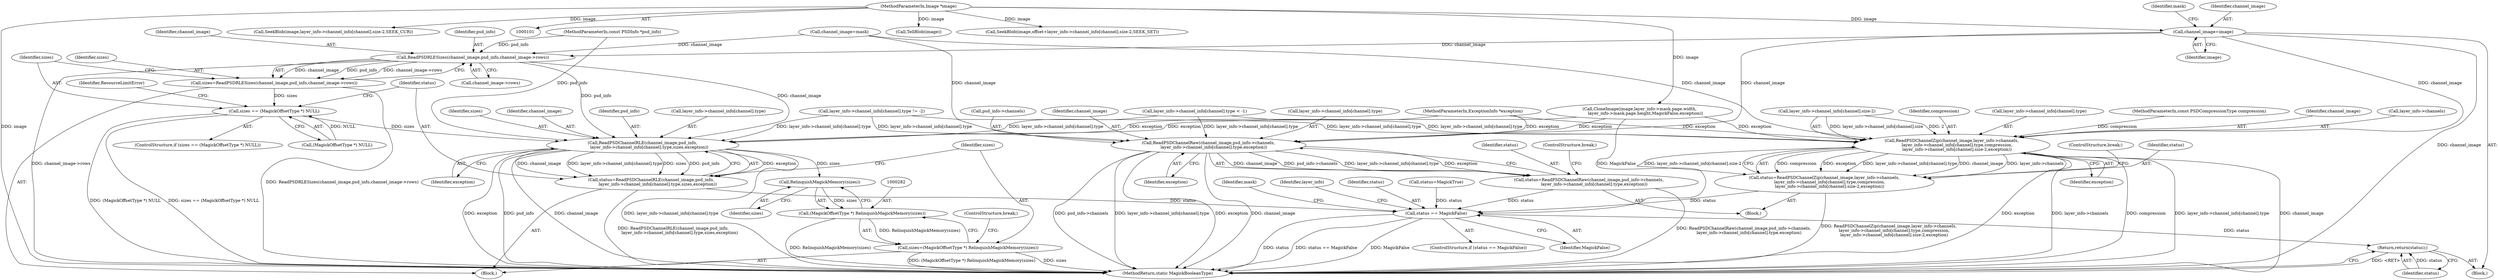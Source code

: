 digraph "0_ImageMagick_7f2dc7a1afc067d0c89f12c82bcdec0445fb1b94@pointer" {
"1000114" [label="(Call,channel_image=image)"];
"1000102" [label="(MethodParameterIn,Image *image)"];
"1000228" [label="(Call,ReadPSDChannelRaw(channel_image,psd_info->channels,\n        layer_info->channel_info[channel].type,exception))"];
"1000226" [label="(Call,status=ReadPSDChannelRaw(channel_image,psd_info->channels,\n        layer_info->channel_info[channel].type,exception))"];
"1000342" [label="(Call,status == MagickFalse)"];
"1000367" [label="(Return,return(status);)"];
"1000247" [label="(Call,ReadPSDRLESizes(channel_image,psd_info,channel_image->rows))"];
"1000245" [label="(Call,sizes=ReadPSDRLESizes(channel_image,psd_info,channel_image->rows))"];
"1000254" [label="(Call,sizes == (MagickOffsetType *) NULL)"];
"1000267" [label="(Call,ReadPSDChannelRLE(channel_image,psd_info,\n          layer_info->channel_info[channel].type,sizes,exception))"];
"1000265" [label="(Call,status=ReadPSDChannelRLE(channel_image,psd_info,\n          layer_info->channel_info[channel].type,sizes,exception))"];
"1000283" [label="(Call,RelinquishMagickMemory(sizes))"];
"1000281" [label="(Call,(MagickOffsetType *) RelinquishMagickMemory(sizes))"];
"1000279" [label="(Call,sizes=(MagickOffsetType *) RelinquishMagickMemory(sizes))"];
"1000290" [label="(Call,ReadPSDChannelZip(channel_image,layer_info->channels,\n        layer_info->channel_info[channel].type,compression,\n        layer_info->channel_info[channel].size-2,exception))"];
"1000288" [label="(Call,status=ReadPSDChannelZip(channel_image,layer_info->channels,\n        layer_info->channel_info[channel].type,compression,\n        layer_info->channel_info[channel].size-2,exception))"];
"1000268" [label="(Identifier,channel_image)"];
"1000142" [label="(Call,layer_info->channel_info[channel].type != -2)"];
"1000368" [label="(Identifier,status)"];
"1000189" [label="(Call,CloneImage(image,layer_info->mask.page.width,\n         layer_info->mask.page.height,MagickFalse,exception))"];
"1000260" [label="(Identifier,ResourceLimitError)"];
"1000269" [label="(Identifier,psd_info)"];
"1000228" [label="(Call,ReadPSDChannelRaw(channel_image,psd_info->channels,\n        layer_info->channel_info[channel].type,exception))"];
"1000246" [label="(Identifier,sizes)"];
"1000227" [label="(Identifier,status)"];
"1000254" [label="(Call,sizes == (MagickOffsetType *) NULL)"];
"1000280" [label="(Identifier,sizes)"];
"1000217" [label="(Call,TellBlob(image))"];
"1000245" [label="(Call,sizes=ReadPSDRLESizes(channel_image,psd_info,channel_image->rows))"];
"1000369" [label="(MethodReturn,static MagickBooleanType)"];
"1000229" [label="(Identifier,channel_image)"];
"1000249" [label="(Identifier,psd_info)"];
"1000109" [label="(Block,)"];
"1000253" [label="(ControlStructure,if (sizes == (MagickOffsetType *) NULL))"];
"1000256" [label="(Call,(MagickOffsetType *) NULL)"];
"1000278" [label="(Identifier,exception)"];
"1000302" [label="(Identifier,compression)"];
"1000367" [label="(Return,return(status);)"];
"1000342" [label="(Call,status == MagickFalse)"];
"1000327" [label="(Call,SeekBlob(image,offset+layer_info->channel_info[channel].size-2,SEEK_SET))"];
"1000224" [label="(Block,)"];
"1000226" [label="(Call,status=ReadPSDChannelRaw(channel_image,psd_info->channels,\n        layer_info->channel_info[channel].type,exception))"];
"1000108" [label="(MethodParameterIn,ExceptionInfo *exception)"];
"1000233" [label="(Call,layer_info->channel_info[channel].type)"];
"1000270" [label="(Call,layer_info->channel_info[channel].type)"];
"1000277" [label="(Identifier,sizes)"];
"1000241" [label="(ControlStructure,break;)"];
"1000265" [label="(Call,status=ReadPSDChannelRLE(channel_image,psd_info,\n          layer_info->channel_info[channel].type,sizes,exception))"];
"1000284" [label="(Identifier,sizes)"];
"1000240" [label="(Identifier,exception)"];
"1000219" [label="(Call,status=MagickTrue)"];
"1000313" [label="(ControlStructure,break;)"];
"1000267" [label="(Call,ReadPSDChannelRLE(channel_image,psd_info,\n          layer_info->channel_info[channel].type,sizes,exception))"];
"1000348" [label="(Identifier,mask)"];
"1000285" [label="(ControlStructure,break;)"];
"1000288" [label="(Call,status=ReadPSDChannelZip(channel_image,layer_info->channels,\n        layer_info->channel_info[channel].type,compression,\n        layer_info->channel_info[channel].size-2,exception))"];
"1000104" [label="(MethodParameterIn,const PSDInfo *psd_info)"];
"1000243" [label="(Block,)"];
"1000281" [label="(Call,(MagickOffsetType *) RelinquishMagickMemory(sizes))"];
"1000295" [label="(Call,layer_info->channel_info[channel].type)"];
"1000250" [label="(Call,channel_image->rows)"];
"1000107" [label="(MethodParameterIn,const PSDCompressionType compression)"];
"1000116" [label="(Identifier,image)"];
"1000290" [label="(Call,ReadPSDChannelZip(channel_image,layer_info->channels,\n        layer_info->channel_info[channel].type,compression,\n        layer_info->channel_info[channel].size-2,exception))"];
"1000363" [label="(Identifier,layer_info)"];
"1000248" [label="(Identifier,channel_image)"];
"1000173" [label="(Call,SeekBlob(image,layer_info->channel_info[channel].size-2,SEEK_CUR))"];
"1000289" [label="(Identifier,status)"];
"1000212" [label="(Call,channel_image=mask)"];
"1000118" [label="(Identifier,mask)"];
"1000115" [label="(Identifier,channel_image)"];
"1000341" [label="(ControlStructure,if (status == MagickFalse))"];
"1000291" [label="(Identifier,channel_image)"];
"1000292" [label="(Call,layer_info->channels)"];
"1000255" [label="(Identifier,sizes)"];
"1000114" [label="(Call,channel_image=image)"];
"1000343" [label="(Identifier,status)"];
"1000230" [label="(Call,psd_info->channels)"];
"1000303" [label="(Call,layer_info->channel_info[channel].size-2)"];
"1000247" [label="(Call,ReadPSDRLESizes(channel_image,psd_info,channel_image->rows))"];
"1000266" [label="(Identifier,status)"];
"1000283" [label="(Call,RelinquishMagickMemory(sizes))"];
"1000123" [label="(Call,layer_info->channel_info[channel].type < -1)"];
"1000279" [label="(Call,sizes=(MagickOffsetType *) RelinquishMagickMemory(sizes))"];
"1000102" [label="(MethodParameterIn,Image *image)"];
"1000312" [label="(Identifier,exception)"];
"1000344" [label="(Identifier,MagickFalse)"];
"1000114" -> "1000109"  [label="AST: "];
"1000114" -> "1000116"  [label="CFG: "];
"1000115" -> "1000114"  [label="AST: "];
"1000116" -> "1000114"  [label="AST: "];
"1000118" -> "1000114"  [label="CFG: "];
"1000114" -> "1000369"  [label="DDG: channel_image"];
"1000102" -> "1000114"  [label="DDG: image"];
"1000114" -> "1000228"  [label="DDG: channel_image"];
"1000114" -> "1000247"  [label="DDG: channel_image"];
"1000114" -> "1000290"  [label="DDG: channel_image"];
"1000102" -> "1000101"  [label="AST: "];
"1000102" -> "1000369"  [label="DDG: image"];
"1000102" -> "1000173"  [label="DDG: image"];
"1000102" -> "1000189"  [label="DDG: image"];
"1000102" -> "1000217"  [label="DDG: image"];
"1000102" -> "1000327"  [label="DDG: image"];
"1000228" -> "1000226"  [label="AST: "];
"1000228" -> "1000240"  [label="CFG: "];
"1000229" -> "1000228"  [label="AST: "];
"1000230" -> "1000228"  [label="AST: "];
"1000233" -> "1000228"  [label="AST: "];
"1000240" -> "1000228"  [label="AST: "];
"1000226" -> "1000228"  [label="CFG: "];
"1000228" -> "1000369"  [label="DDG: layer_info->channel_info[channel].type"];
"1000228" -> "1000369"  [label="DDG: exception"];
"1000228" -> "1000369"  [label="DDG: channel_image"];
"1000228" -> "1000369"  [label="DDG: psd_info->channels"];
"1000228" -> "1000226"  [label="DDG: channel_image"];
"1000228" -> "1000226"  [label="DDG: psd_info->channels"];
"1000228" -> "1000226"  [label="DDG: layer_info->channel_info[channel].type"];
"1000228" -> "1000226"  [label="DDG: exception"];
"1000212" -> "1000228"  [label="DDG: channel_image"];
"1000142" -> "1000228"  [label="DDG: layer_info->channel_info[channel].type"];
"1000123" -> "1000228"  [label="DDG: layer_info->channel_info[channel].type"];
"1000189" -> "1000228"  [label="DDG: exception"];
"1000108" -> "1000228"  [label="DDG: exception"];
"1000226" -> "1000224"  [label="AST: "];
"1000227" -> "1000226"  [label="AST: "];
"1000241" -> "1000226"  [label="CFG: "];
"1000226" -> "1000369"  [label="DDG: ReadPSDChannelRaw(channel_image,psd_info->channels,\n        layer_info->channel_info[channel].type,exception)"];
"1000226" -> "1000342"  [label="DDG: status"];
"1000342" -> "1000341"  [label="AST: "];
"1000342" -> "1000344"  [label="CFG: "];
"1000343" -> "1000342"  [label="AST: "];
"1000344" -> "1000342"  [label="AST: "];
"1000348" -> "1000342"  [label="CFG: "];
"1000363" -> "1000342"  [label="CFG: "];
"1000342" -> "1000369"  [label="DDG: MagickFalse"];
"1000342" -> "1000369"  [label="DDG: status"];
"1000342" -> "1000369"  [label="DDG: status == MagickFalse"];
"1000288" -> "1000342"  [label="DDG: status"];
"1000265" -> "1000342"  [label="DDG: status"];
"1000219" -> "1000342"  [label="DDG: status"];
"1000189" -> "1000342"  [label="DDG: MagickFalse"];
"1000342" -> "1000367"  [label="DDG: status"];
"1000367" -> "1000109"  [label="AST: "];
"1000367" -> "1000368"  [label="CFG: "];
"1000368" -> "1000367"  [label="AST: "];
"1000369" -> "1000367"  [label="CFG: "];
"1000367" -> "1000369"  [label="DDG: <RET>"];
"1000368" -> "1000367"  [label="DDG: status"];
"1000247" -> "1000245"  [label="AST: "];
"1000247" -> "1000250"  [label="CFG: "];
"1000248" -> "1000247"  [label="AST: "];
"1000249" -> "1000247"  [label="AST: "];
"1000250" -> "1000247"  [label="AST: "];
"1000245" -> "1000247"  [label="CFG: "];
"1000247" -> "1000369"  [label="DDG: channel_image->rows"];
"1000247" -> "1000245"  [label="DDG: channel_image"];
"1000247" -> "1000245"  [label="DDG: psd_info"];
"1000247" -> "1000245"  [label="DDG: channel_image->rows"];
"1000212" -> "1000247"  [label="DDG: channel_image"];
"1000104" -> "1000247"  [label="DDG: psd_info"];
"1000247" -> "1000267"  [label="DDG: channel_image"];
"1000247" -> "1000267"  [label="DDG: psd_info"];
"1000245" -> "1000243"  [label="AST: "];
"1000246" -> "1000245"  [label="AST: "];
"1000255" -> "1000245"  [label="CFG: "];
"1000245" -> "1000369"  [label="DDG: ReadPSDRLESizes(channel_image,psd_info,channel_image->rows)"];
"1000245" -> "1000254"  [label="DDG: sizes"];
"1000254" -> "1000253"  [label="AST: "];
"1000254" -> "1000256"  [label="CFG: "];
"1000255" -> "1000254"  [label="AST: "];
"1000256" -> "1000254"  [label="AST: "];
"1000260" -> "1000254"  [label="CFG: "];
"1000266" -> "1000254"  [label="CFG: "];
"1000254" -> "1000369"  [label="DDG: sizes == (MagickOffsetType *) NULL"];
"1000254" -> "1000369"  [label="DDG: (MagickOffsetType *) NULL"];
"1000256" -> "1000254"  [label="DDG: NULL"];
"1000254" -> "1000267"  [label="DDG: sizes"];
"1000267" -> "1000265"  [label="AST: "];
"1000267" -> "1000278"  [label="CFG: "];
"1000268" -> "1000267"  [label="AST: "];
"1000269" -> "1000267"  [label="AST: "];
"1000270" -> "1000267"  [label="AST: "];
"1000277" -> "1000267"  [label="AST: "];
"1000278" -> "1000267"  [label="AST: "];
"1000265" -> "1000267"  [label="CFG: "];
"1000267" -> "1000369"  [label="DDG: psd_info"];
"1000267" -> "1000369"  [label="DDG: channel_image"];
"1000267" -> "1000369"  [label="DDG: exception"];
"1000267" -> "1000369"  [label="DDG: layer_info->channel_info[channel].type"];
"1000267" -> "1000265"  [label="DDG: exception"];
"1000267" -> "1000265"  [label="DDG: channel_image"];
"1000267" -> "1000265"  [label="DDG: layer_info->channel_info[channel].type"];
"1000267" -> "1000265"  [label="DDG: sizes"];
"1000267" -> "1000265"  [label="DDG: psd_info"];
"1000104" -> "1000267"  [label="DDG: psd_info"];
"1000142" -> "1000267"  [label="DDG: layer_info->channel_info[channel].type"];
"1000123" -> "1000267"  [label="DDG: layer_info->channel_info[channel].type"];
"1000189" -> "1000267"  [label="DDG: exception"];
"1000108" -> "1000267"  [label="DDG: exception"];
"1000267" -> "1000283"  [label="DDG: sizes"];
"1000265" -> "1000243"  [label="AST: "];
"1000266" -> "1000265"  [label="AST: "];
"1000280" -> "1000265"  [label="CFG: "];
"1000265" -> "1000369"  [label="DDG: ReadPSDChannelRLE(channel_image,psd_info,\n          layer_info->channel_info[channel].type,sizes,exception)"];
"1000283" -> "1000281"  [label="AST: "];
"1000283" -> "1000284"  [label="CFG: "];
"1000284" -> "1000283"  [label="AST: "];
"1000281" -> "1000283"  [label="CFG: "];
"1000283" -> "1000281"  [label="DDG: sizes"];
"1000281" -> "1000279"  [label="AST: "];
"1000282" -> "1000281"  [label="AST: "];
"1000279" -> "1000281"  [label="CFG: "];
"1000281" -> "1000369"  [label="DDG: RelinquishMagickMemory(sizes)"];
"1000281" -> "1000279"  [label="DDG: RelinquishMagickMemory(sizes)"];
"1000279" -> "1000243"  [label="AST: "];
"1000280" -> "1000279"  [label="AST: "];
"1000285" -> "1000279"  [label="CFG: "];
"1000279" -> "1000369"  [label="DDG: sizes"];
"1000279" -> "1000369"  [label="DDG: (MagickOffsetType *) RelinquishMagickMemory(sizes)"];
"1000290" -> "1000288"  [label="AST: "];
"1000290" -> "1000312"  [label="CFG: "];
"1000291" -> "1000290"  [label="AST: "];
"1000292" -> "1000290"  [label="AST: "];
"1000295" -> "1000290"  [label="AST: "];
"1000302" -> "1000290"  [label="AST: "];
"1000303" -> "1000290"  [label="AST: "];
"1000312" -> "1000290"  [label="AST: "];
"1000288" -> "1000290"  [label="CFG: "];
"1000290" -> "1000369"  [label="DDG: channel_image"];
"1000290" -> "1000369"  [label="DDG: exception"];
"1000290" -> "1000369"  [label="DDG: layer_info->channels"];
"1000290" -> "1000369"  [label="DDG: compression"];
"1000290" -> "1000369"  [label="DDG: layer_info->channel_info[channel].type"];
"1000290" -> "1000288"  [label="DDG: compression"];
"1000290" -> "1000288"  [label="DDG: exception"];
"1000290" -> "1000288"  [label="DDG: layer_info->channel_info[channel].type"];
"1000290" -> "1000288"  [label="DDG: channel_image"];
"1000290" -> "1000288"  [label="DDG: layer_info->channels"];
"1000290" -> "1000288"  [label="DDG: layer_info->channel_info[channel].size-2"];
"1000212" -> "1000290"  [label="DDG: channel_image"];
"1000142" -> "1000290"  [label="DDG: layer_info->channel_info[channel].type"];
"1000123" -> "1000290"  [label="DDG: layer_info->channel_info[channel].type"];
"1000107" -> "1000290"  [label="DDG: compression"];
"1000303" -> "1000290"  [label="DDG: layer_info->channel_info[channel].size"];
"1000303" -> "1000290"  [label="DDG: 2"];
"1000189" -> "1000290"  [label="DDG: exception"];
"1000108" -> "1000290"  [label="DDG: exception"];
"1000288" -> "1000224"  [label="AST: "];
"1000289" -> "1000288"  [label="AST: "];
"1000313" -> "1000288"  [label="CFG: "];
"1000288" -> "1000369"  [label="DDG: ReadPSDChannelZip(channel_image,layer_info->channels,\n        layer_info->channel_info[channel].type,compression,\n        layer_info->channel_info[channel].size-2,exception)"];
}
